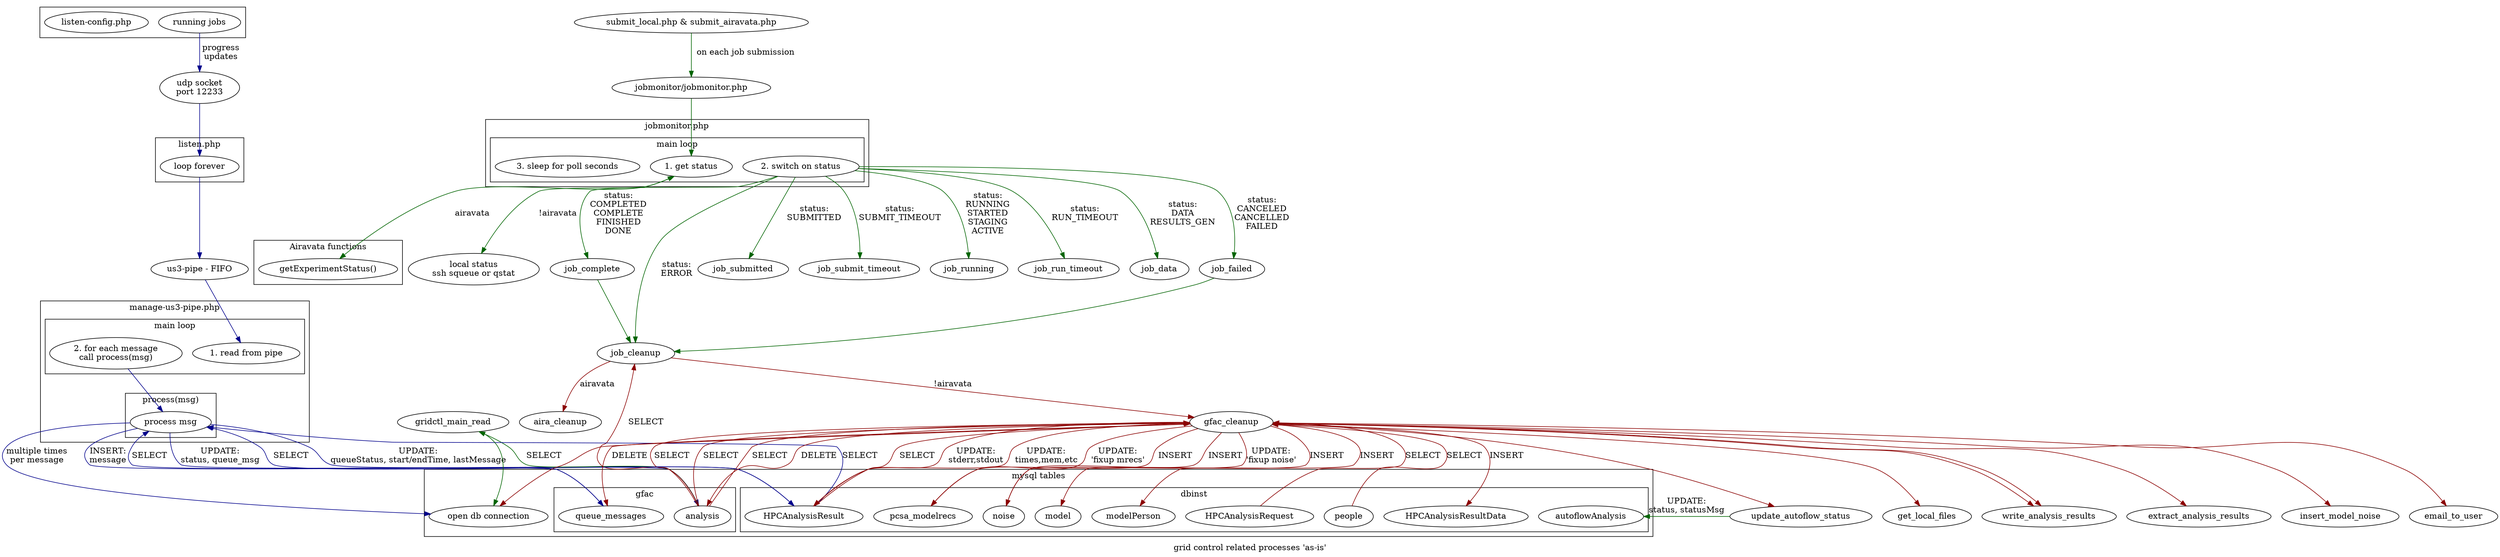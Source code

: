 digraph G {
   label="grid control related processes 'as-is'";

   subgraph cluster_starting {
      label="";
      running_job[label="running jobs"];

      listen_config[label="listen-config.php"];
   }

   udp_socket[label="udp socket\nport 12233"];
   us3_pipe[label="us3-pipe - FIFO"];
            

   submit[label="submit_local.php & submit_airavata.php"];
   jobmonitor[label="jobmonitor/jobmonitor.php"];

   subgraph cluster_gridctl {
      label="jobmonitor.php";
      subgraph cluster_jobmonitor_process_analysis {
         label="main loop";
         gridctl_process_get_status[label="1. get status"];
         gridctl_process_status[label="2. switch on status"];
         gridctl_process_sleep[label="3. sleep for poll seconds"];
      }         
   }
   subgraph cluster_cleanup {
      label="cleanup.php";
      
   }
   subgraph cluster_cleanup_aira {
      label="cleanup_aira.php";
   }
   subgraph cluster_cleanup_gfac {
      label="cleanup_gfac.php";
   }
   subgraph cluster_aira {
      label="Airavata functions";
      aira_exp_status[label="getExperimentStatus()"];
   }
   local_status[label="local status\nssh squeue or qstat"];

   subgraph cluster_listen {
      label="listen.php";
      listen_main_loop[label="loop forever"];
   }
   subgraph cluster_manage_us3_pipe {
      label="manage-us3-pipe.php";
      subgraph cluster_manage_us3_pipe_main_loop {
         label="main loop";
         manage_us3_pipe_main_loop_read_pipe[label="1. read from pipe"];
         manage_us3_pipe_main_loop_call_process_msg[label="2. for each message\ncall process(msg)"];
      }         
      subgraph cluster_manage_us3_pipe_process_msg {
         label="process(msg)";
         manage_us3_pipe_main_loop_process_msg_loop[label="process msg"];
      }         
         
   }
   subgraph cluster_mysql {
      label="mysql tables";
      mysql_open_db[label="open db connection"];
      subgraph cluster_gfac {
         label="gfac";
         gfac_analysis               [label="analysis"];
         gfac_queue_messages         [label="queue_messages"];
      }
      subgraph cluster_dbinst {
         label="dbinst";
         dbinst_HPCAnalysisRequest   [label="HPCAnalysisRequest" ];
         dbinst_HPCAnalysisResult    [label="HPCAnalysisResult" ];
         dbinst_HPCAnalysisResultData[label="HPCAnalysisResultData" ];
         dbinst_autoflowAnalysis     [label="autoflowAnalysis" ];
         dbinst_people               [label="people" ];
         dbinst_noise                [label="noise" ];
         dbinst_model                [label="model" ];
         dbinst_pcsa_modelrecs       [label="pcsa_modelrecs" ];
         dbinst_modelPerson          [label="modelPerson" ];
      }        
   }

   edge [dir=forward];
   # udp stream
   edge [color=darkblue];

   running_job->udp_socket[label=" progress\n updates"];
   udp_socket->listen_main_loop;
   listen_main_loop->us3_pipe;
   us3_pipe->manage_us3_pipe_main_loop_read_pipe;
   manage_us3_pipe_main_loop_call_process_msg->manage_us3_pipe_main_loop_process_msg_loop;
   manage_us3_pipe_main_loop_process_msg_loop->mysql_open_db[label="multiple times\nper message" ];
   dbinst_HPCAnalysisResult->manage_us3_pipe_main_loop_process_msg_loop[label="SELECT"];
   dbinst_HPCAnalysisResult->manage_us3_pipe_main_loop_process_msg_loop[label="SELECT"];
   manage_us3_pipe_main_loop_process_msg_loop->dbinst_HPCAnalysisResult[label="UPDATE:\nqueueStatus, start/endTime, lastMessage"];
   manage_us3_pipe_main_loop_process_msg_loop->gfac_analysis[label="UPDATE:\nstatus, queue_msg"];
   gfac_queue_messages->manage_us3_pipe_main_loop_process_msg_loop[label="SELECT"];
   manage_us3_pipe_main_loop_process_msg_loop->gfac_queue_messages[label="INSERT:\nmessage"];


   # gridctl stream
   edge [color=darkgreen];

   submit->jobmonitor[label="  on each job submission"];
   jobmonitor->gridctl_process_get_status;
   gridctl_main_read->mysql_open_db[ ];
   gfac_analysis->gridctl_main_read[label="SELECT"];
   gridctl_process_get_status->aira_exp_status[dir="both",label="airavata"];
   gridctl_process_get_status->local_status[dir="both",label="!airavata"];
   gridctl_process_status->job_cleanup[label="status:\nERROR"];
   gridctl_process_status->job_submitted[label="status:\nSUBMITTED"];
   gridctl_process_status->job_submit_timeout[label="status:\nSUBMIT_TIMEOUT"];
   gridctl_process_status->job_running[label="status:\nRUNNING\nSTARTED\nSTAGING\nACTIVE"];
   gridctl_process_status->job_run_timeout[label="status:\nRUN_TIMEOUT"];
   gridctl_process_status->job_data[label="status:\nDATA\nRESULTS_GEN"];
   gridctl_process_status->job_complete[label="status:\nCOMPLETED\nCOMPLETE\nFINISHED\nDONE"];
   gridctl_process_status->job_failed[label="status:\nCANCELED\nCANCELLED\nFAILED"];
   job_failed->job_cleanup;
   job_complete->job_cleanup;

   update_autoflow_status->dbinst_autoflowAnalysis[label="UPDATE:\nstatus, statusMsg"];

   # cleanup gfac

   edge [color=darkred];

   gfac_analysis->job_cleanup[label="SELECT"];
   job_cleanup->gfac_cleanup[label="!airavata"];
   job_cleanup->aira_cleanup[label="airavata"];

   gfac_cleanup->mysql_open_db;
   dbinst_HPCAnalysisRequest->gfac_cleanup[label="SELECT"];
   dbinst_people->gfac_cleanup[label="SELECT"];
   dbinst_HPCAnalysisResult->gfac_cleanup[label="SELECT"];
   gfac_analysis->gfac_cleanup[label="SELECT"];
   gfac_cleanup->get_local_files;
   gfac_analysis->gfac_cleanup[label="SELECT"];
   gfac_cleanup->gfac_queue_messages[label="DELETE"];
   gfac_analysis->gfac_cleanup[label="SELECT"];
   gfac_cleanup->gfac_analysis[label="DELETE"];
   gfac_cleanup->update_autoflow_status;
   gfac_cleanup->dbinst_HPCAnalysisResult[label="UPDATE:\nstderr,stdout"];
   gfac_cleanup->write_analysis_results;
   gfac_cleanup->extract_analysis_results;
   gfac_cleanup->insert_model_noise;
   gfac_cleanup->dbinst_HPCAnalysisResult[label="UPDATE:\ntimes,mem,etc"];
   gfac_cleanup->dbinst_noise[label="INSERT"];
   gfac_cleanup->dbinst_pcsa_modelrecs[label="INSERT"];
   gfac_cleanup->dbinst_model[label="INSERT"];
   gfac_cleanup->dbinst_modelPerson[label="INSERT"];
   gfac_cleanup->dbinst_HPCAnalysisResultData[label="INSERT"];
   gfac_cleanup->dbinst_noise[label="UPDATE:\n'fixup noise'"];
   gfac_cleanup->dbinst_pcsa_modelrecs[label="UPDATE:\n'fixup mrecs'"];
   gfac_cleanup->write_analysis_results;
   gfac_cleanup->email_to_user;

   /*
   # cleanup aira
   edge [color=darkcyan]
   aira_cleanup->mysql_open_db;
   dbinst_HPCAnalysisRequest->aira_cleanup[label="SELECT"];
   dbinst_people->aira_cleanup[label="SELECT"];
   dbinst_HPCAnalysisResult->aira_cleanup[label="SELECT"];
   gfac_analysis->aira_cleanup[label="SELECT"];
   gfac_analysis->aira_cleanup[label="SELECT"];
   dbinst_HPCAnalysisRequest->aira_cleanup[label="SELECT"];
   gfac_queue_messages->aira_cleanup[label="SELECT"];
   aira_cleanup->gfac_queue_messages[label="DELETE"];
   gfac_analysis->aira_cleanup[label="SELECT"];
   aira_cleanup->gfac_analysis[label="DELETE"];
   aira_cleanup->dbinst_HPCAnalysisResult[label="UPDATE:\nstderr,stdout,queueStatus"];
   aira_cleanup->gfac_analysis[label="DELETE"];
   aira_cleanup->dbinst_HPCAnalysisResult[label="UPDATE:\ntimes,mem,etc"];
   aira_cleanup->dbinst_noise[label="INSERT"];
   aira_cleanup->dbinst_pcsa_modelrecs[label="INSERT"];
   aira_cleanup->dbinst_model[label="INSERT"];
   aira_cleanup->dbinst_modelPerson[label="INSERT"];
   aira_cleanup->dbinst_HPCAnalysisResultData[label="INSERT"];
   aira_cleanup->dbinst_noise[label="UPDATE:\n'fixup noise'"];
   aira_cleanup->dbinst_pcsa_modelrecs[label="UPDATE:\n'fixup mrecs'"];
   dbinst_HPCAnalysisRequest->aira_cleanup[label="SELECT"];
   aira_cleanup->sleep_wait_stderr;
   aira_cleanup->gfac_analysis[label="UPDATE:\nstderr,stdout,tarfile"];
*/
}
